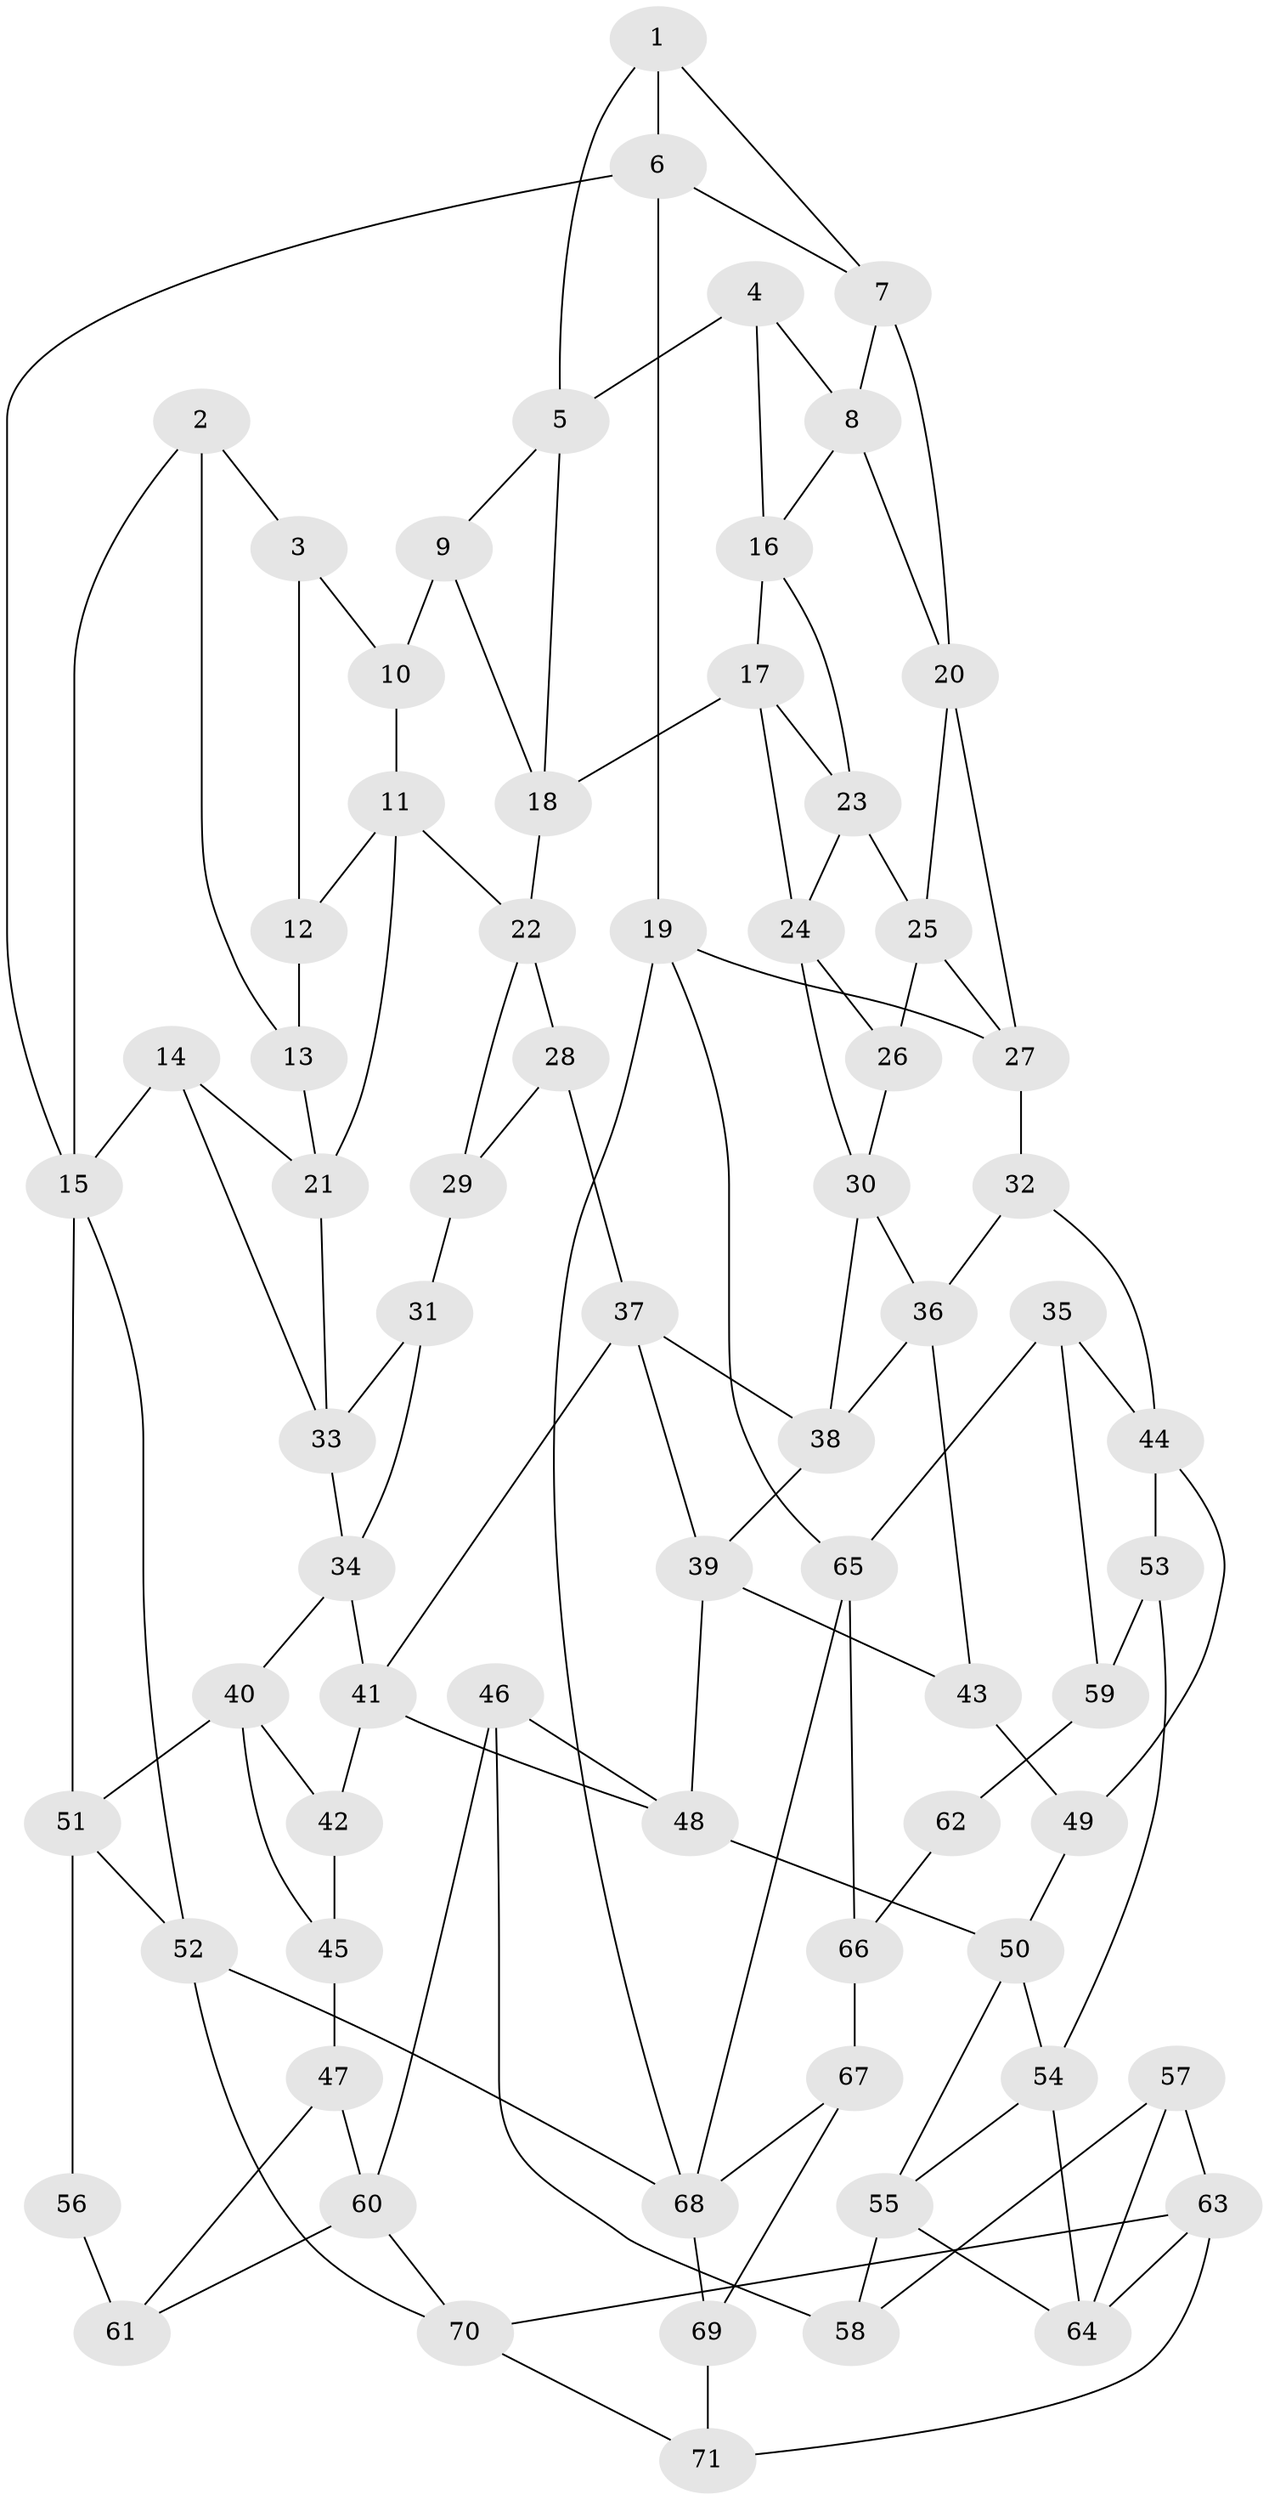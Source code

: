 // original degree distribution, {3: 0.014184397163120567, 4: 0.2127659574468085, 5: 0.5815602836879432, 6: 0.19148936170212766}
// Generated by graph-tools (version 1.1) at 2025/03/03/09/25 03:03:20]
// undirected, 71 vertices, 126 edges
graph export_dot {
graph [start="1"]
  node [color=gray90,style=filled];
  1;
  2;
  3;
  4;
  5;
  6;
  7;
  8;
  9;
  10;
  11;
  12;
  13;
  14;
  15;
  16;
  17;
  18;
  19;
  20;
  21;
  22;
  23;
  24;
  25;
  26;
  27;
  28;
  29;
  30;
  31;
  32;
  33;
  34;
  35;
  36;
  37;
  38;
  39;
  40;
  41;
  42;
  43;
  44;
  45;
  46;
  47;
  48;
  49;
  50;
  51;
  52;
  53;
  54;
  55;
  56;
  57;
  58;
  59;
  60;
  61;
  62;
  63;
  64;
  65;
  66;
  67;
  68;
  69;
  70;
  71;
  1 -- 5 [weight=1.0];
  1 -- 6 [weight=1.0];
  1 -- 7 [weight=1.0];
  2 -- 3 [weight=1.0];
  2 -- 13 [weight=1.0];
  2 -- 15 [weight=1.0];
  3 -- 10 [weight=1.0];
  3 -- 12 [weight=1.0];
  4 -- 5 [weight=1.0];
  4 -- 8 [weight=1.0];
  4 -- 16 [weight=1.0];
  5 -- 9 [weight=1.0];
  5 -- 18 [weight=1.0];
  6 -- 7 [weight=1.0];
  6 -- 15 [weight=1.0];
  6 -- 19 [weight=2.0];
  7 -- 8 [weight=1.0];
  7 -- 20 [weight=1.0];
  8 -- 16 [weight=1.0];
  8 -- 20 [weight=1.0];
  9 -- 10 [weight=2.0];
  9 -- 18 [weight=1.0];
  10 -- 11 [weight=1.0];
  11 -- 12 [weight=1.0];
  11 -- 21 [weight=1.0];
  11 -- 22 [weight=1.0];
  12 -- 13 [weight=2.0];
  13 -- 21 [weight=1.0];
  14 -- 15 [weight=1.0];
  14 -- 21 [weight=1.0];
  14 -- 33 [weight=1.0];
  15 -- 51 [weight=1.0];
  15 -- 52 [weight=1.0];
  16 -- 17 [weight=1.0];
  16 -- 23 [weight=1.0];
  17 -- 18 [weight=1.0];
  17 -- 23 [weight=1.0];
  17 -- 24 [weight=1.0];
  18 -- 22 [weight=1.0];
  19 -- 27 [weight=1.0];
  19 -- 65 [weight=1.0];
  19 -- 68 [weight=1.0];
  20 -- 25 [weight=1.0];
  20 -- 27 [weight=1.0];
  21 -- 33 [weight=1.0];
  22 -- 28 [weight=1.0];
  22 -- 29 [weight=1.0];
  23 -- 24 [weight=1.0];
  23 -- 25 [weight=1.0];
  24 -- 26 [weight=1.0];
  24 -- 30 [weight=1.0];
  25 -- 26 [weight=1.0];
  25 -- 27 [weight=1.0];
  26 -- 30 [weight=1.0];
  27 -- 32 [weight=1.0];
  28 -- 29 [weight=1.0];
  28 -- 37 [weight=1.0];
  29 -- 31 [weight=2.0];
  30 -- 36 [weight=1.0];
  30 -- 38 [weight=1.0];
  31 -- 33 [weight=1.0];
  31 -- 34 [weight=1.0];
  32 -- 36 [weight=1.0];
  32 -- 44 [weight=1.0];
  33 -- 34 [weight=1.0];
  34 -- 40 [weight=1.0];
  34 -- 41 [weight=1.0];
  35 -- 44 [weight=1.0];
  35 -- 59 [weight=1.0];
  35 -- 65 [weight=1.0];
  36 -- 38 [weight=1.0];
  36 -- 43 [weight=1.0];
  37 -- 38 [weight=1.0];
  37 -- 39 [weight=1.0];
  37 -- 41 [weight=1.0];
  38 -- 39 [weight=1.0];
  39 -- 43 [weight=1.0];
  39 -- 48 [weight=1.0];
  40 -- 42 [weight=1.0];
  40 -- 45 [weight=1.0];
  40 -- 51 [weight=1.0];
  41 -- 42 [weight=1.0];
  41 -- 48 [weight=1.0];
  42 -- 45 [weight=2.0];
  43 -- 49 [weight=2.0];
  44 -- 49 [weight=1.0];
  44 -- 53 [weight=1.0];
  45 -- 47 [weight=1.0];
  46 -- 48 [weight=1.0];
  46 -- 58 [weight=2.0];
  46 -- 60 [weight=1.0];
  47 -- 60 [weight=1.0];
  47 -- 61 [weight=1.0];
  48 -- 50 [weight=1.0];
  49 -- 50 [weight=1.0];
  50 -- 54 [weight=1.0];
  50 -- 55 [weight=1.0];
  51 -- 52 [weight=1.0];
  51 -- 56 [weight=1.0];
  52 -- 68 [weight=1.0];
  52 -- 70 [weight=1.0];
  53 -- 54 [weight=1.0];
  53 -- 59 [weight=1.0];
  54 -- 55 [weight=1.0];
  54 -- 64 [weight=1.0];
  55 -- 58 [weight=1.0];
  55 -- 64 [weight=1.0];
  56 -- 61 [weight=2.0];
  57 -- 58 [weight=1.0];
  57 -- 63 [weight=1.0];
  57 -- 64 [weight=1.0];
  59 -- 62 [weight=2.0];
  60 -- 61 [weight=1.0];
  60 -- 70 [weight=1.0];
  62 -- 66 [weight=1.0];
  63 -- 64 [weight=1.0];
  63 -- 70 [weight=1.0];
  63 -- 71 [weight=1.0];
  65 -- 66 [weight=1.0];
  65 -- 68 [weight=1.0];
  66 -- 67 [weight=2.0];
  67 -- 68 [weight=1.0];
  67 -- 69 [weight=1.0];
  68 -- 69 [weight=1.0];
  69 -- 71 [weight=2.0];
  70 -- 71 [weight=1.0];
}
